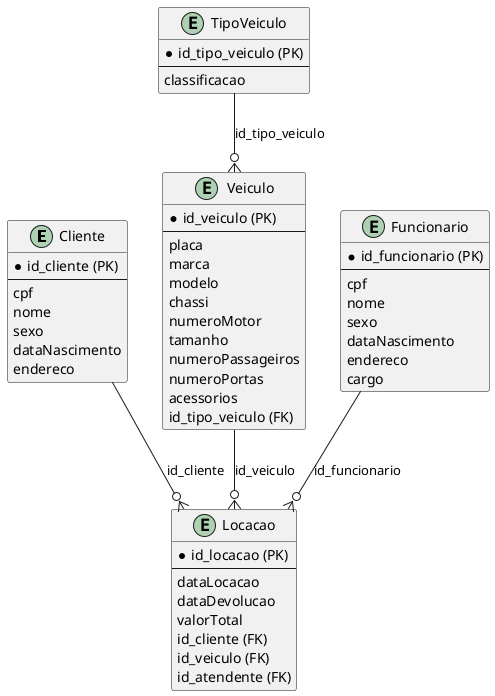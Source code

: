 @startuml

!define MASTER_MARK_STYLE OrangeRed
!define ENTITY_MARK_STYLE DeepSkyBlue
!define RELATION_MARK_STYLE ForestGreen

!define ENTITY_TYPE_TXT_BOLD true
!define ENTITY_TYPE_TXT_COLOR DarkSlateBlue

!define RELATION_LABEL_BOLD true
!define RELATION_LABEL_COLOR DarkSlateGray

entity Cliente {
  * id_cliente (PK)
  --
  cpf
  nome
  sexo
  dataNascimento
  endereco
}

entity Veiculo {
  * id_veiculo (PK)
  --
  placa 
  marca
  modelo
  chassi
  numeroMotor
  tamanho
  numeroPassageiros
  numeroPortas
  acessorios
  id_tipo_veiculo (FK)
}

entity Locacao {
  * id_locacao (PK)
  --
  dataLocacao
  dataDevolucao
  valorTotal
  id_cliente (FK)
  id_veiculo (FK)
  id_atendente (FK)
}

entity Funcionario {
  * id_funcionario (PK)
  --
  cpf
  nome
  sexo
  dataNascimento
  endereco
  cargo
}


entity TipoVeiculo {
  * id_tipo_veiculo (PK)
  --
  classificacao
}

TipoVeiculo --o{ Veiculo: id_tipo_veiculo
Cliente --o{Locacao: id_cliente
Veiculo --o{Locacao: id_veiculo
Funcionario --o{Locacao: id_funcionario



@enduml